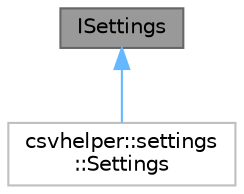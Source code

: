 digraph "ISettings"
{
 // LATEX_PDF_SIZE
  bgcolor="transparent";
  edge [fontname=Helvetica,fontsize=10,labelfontname=Helvetica,labelfontsize=10];
  node [fontname=Helvetica,fontsize=10,shape=box,height=0.2,width=0.4];
  Node1 [id="Node000001",label="ISettings",height=0.2,width=0.4,color="gray40", fillcolor="grey60", style="filled", fontcolor="black",tooltip="Interface for Settings class."];
  Node1 -> Node2 [id="edge1_Node000001_Node000002",dir="back",color="steelblue1",style="solid",tooltip=" "];
  Node2 [id="Node000002",label="csvhelper::settings\l::Settings",height=0.2,width=0.4,color="grey75", fillcolor="white", style="filled",URL="$classcsvhelper_1_1settings_1_1_settings.html",tooltip=" "];
}
